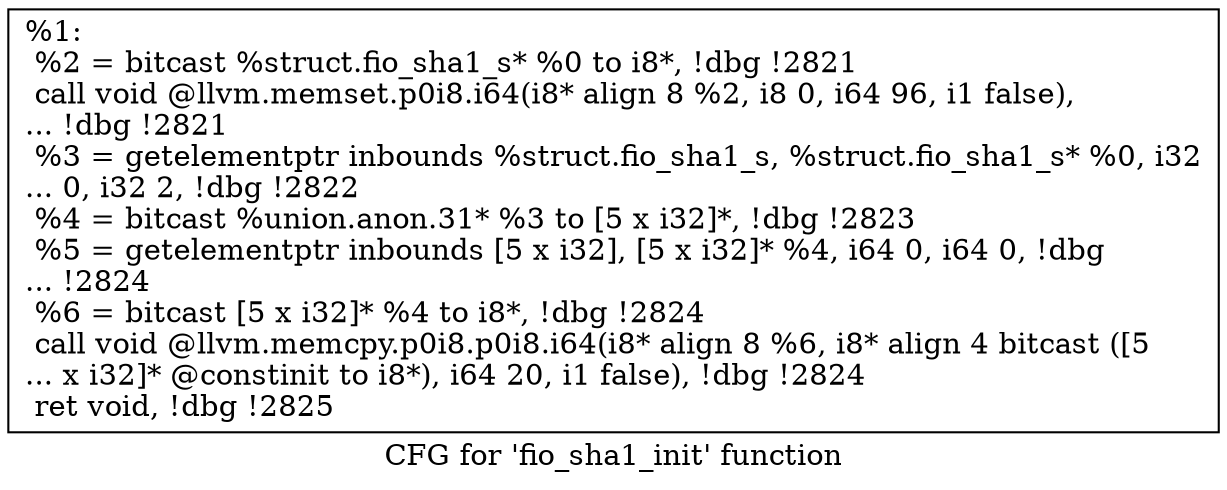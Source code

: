 digraph "CFG for 'fio_sha1_init' function" {
	label="CFG for 'fio_sha1_init' function";

	Node0x5568511d27e0 [shape=record,label="{%1:\l  %2 = bitcast %struct.fio_sha1_s* %0 to i8*, !dbg !2821\l  call void @llvm.memset.p0i8.i64(i8* align 8 %2, i8 0, i64 96, i1 false),\l... !dbg !2821\l  %3 = getelementptr inbounds %struct.fio_sha1_s, %struct.fio_sha1_s* %0, i32\l... 0, i32 2, !dbg !2822\l  %4 = bitcast %union.anon.31* %3 to [5 x i32]*, !dbg !2823\l  %5 = getelementptr inbounds [5 x i32], [5 x i32]* %4, i64 0, i64 0, !dbg\l... !2824\l  %6 = bitcast [5 x i32]* %4 to i8*, !dbg !2824\l  call void @llvm.memcpy.p0i8.p0i8.i64(i8* align 8 %6, i8* align 4 bitcast ([5\l... x i32]* @constinit to i8*), i64 20, i1 false), !dbg !2824\l  ret void, !dbg !2825\l}"];
}
